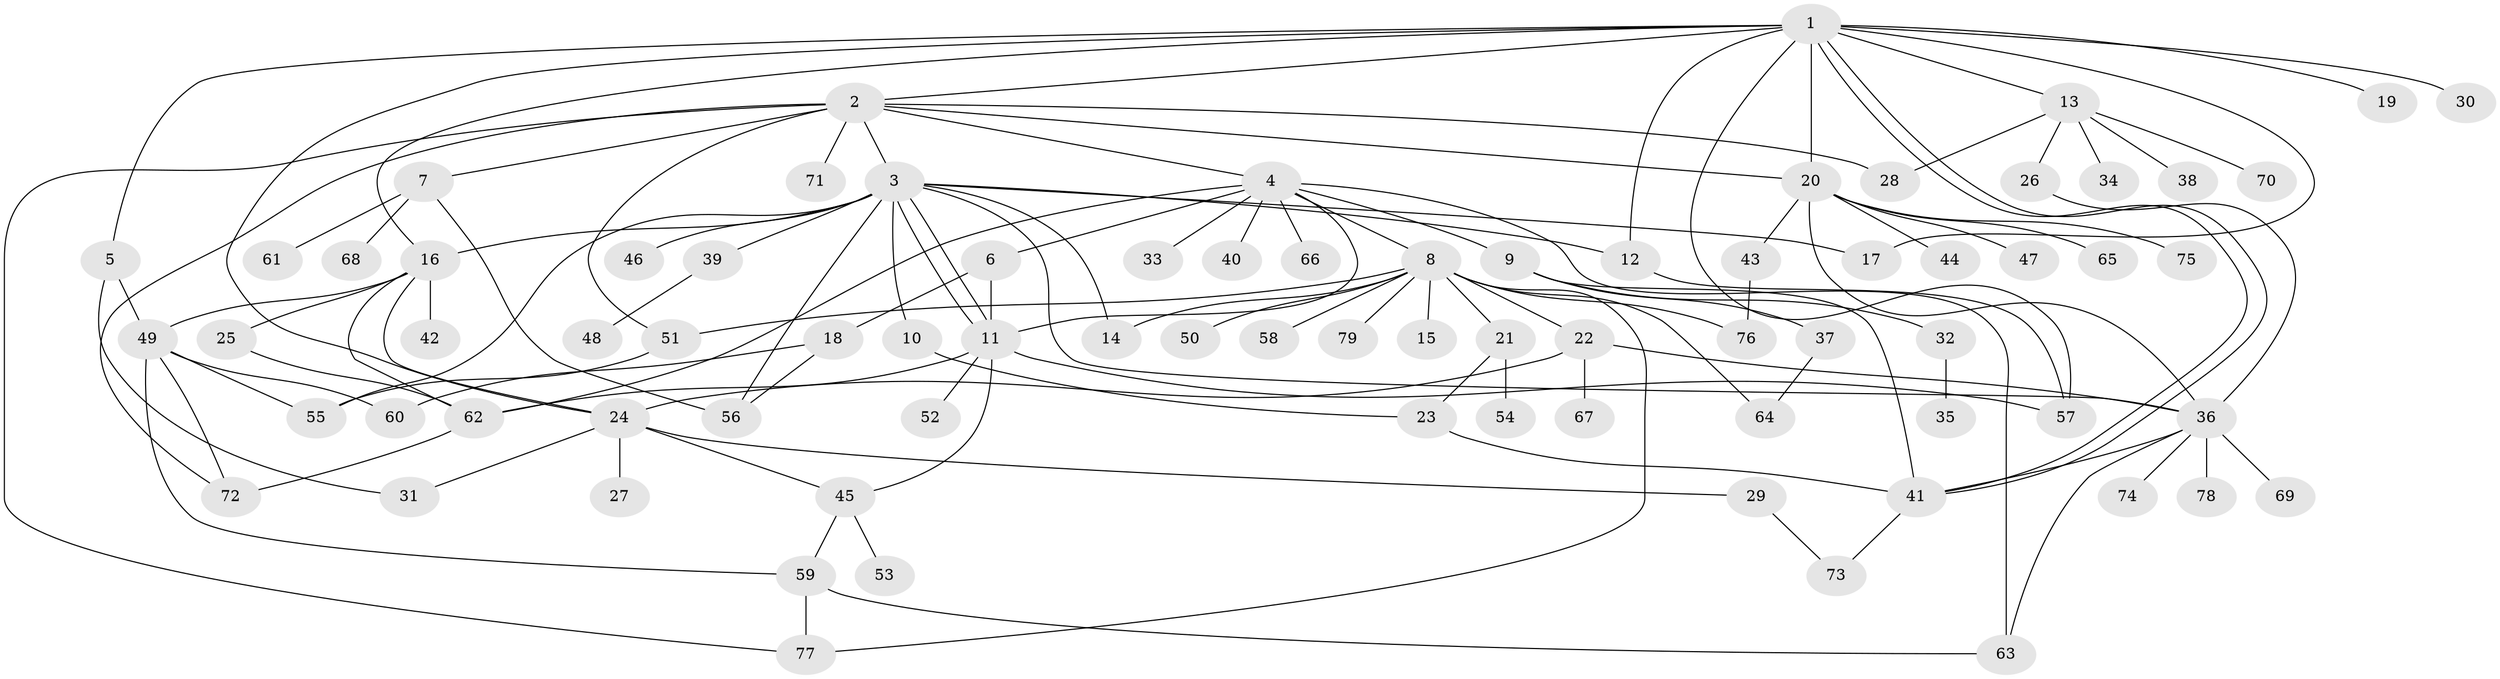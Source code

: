 // coarse degree distribution, {15: 0.017241379310344827, 12: 0.017241379310344827, 16: 0.017241379310344827, 11: 0.034482758620689655, 7: 0.034482758620689655, 3: 0.10344827586206896, 4: 0.06896551724137931, 2: 0.1896551724137931, 1: 0.4482758620689655, 10: 0.017241379310344827, 8: 0.017241379310344827, 6: 0.017241379310344827, 5: 0.017241379310344827}
// Generated by graph-tools (version 1.1) at 2025/41/03/06/25 10:41:47]
// undirected, 79 vertices, 121 edges
graph export_dot {
graph [start="1"]
  node [color=gray90,style=filled];
  1;
  2;
  3;
  4;
  5;
  6;
  7;
  8;
  9;
  10;
  11;
  12;
  13;
  14;
  15;
  16;
  17;
  18;
  19;
  20;
  21;
  22;
  23;
  24;
  25;
  26;
  27;
  28;
  29;
  30;
  31;
  32;
  33;
  34;
  35;
  36;
  37;
  38;
  39;
  40;
  41;
  42;
  43;
  44;
  45;
  46;
  47;
  48;
  49;
  50;
  51;
  52;
  53;
  54;
  55;
  56;
  57;
  58;
  59;
  60;
  61;
  62;
  63;
  64;
  65;
  66;
  67;
  68;
  69;
  70;
  71;
  72;
  73;
  74;
  75;
  76;
  77;
  78;
  79;
  1 -- 2;
  1 -- 5;
  1 -- 12;
  1 -- 13;
  1 -- 16;
  1 -- 17;
  1 -- 19;
  1 -- 20;
  1 -- 24;
  1 -- 30;
  1 -- 41;
  1 -- 41;
  1 -- 57;
  2 -- 3;
  2 -- 4;
  2 -- 7;
  2 -- 20;
  2 -- 28;
  2 -- 51;
  2 -- 71;
  2 -- 72;
  2 -- 77;
  3 -- 10;
  3 -- 11;
  3 -- 11;
  3 -- 12;
  3 -- 14;
  3 -- 16;
  3 -- 17;
  3 -- 36;
  3 -- 39;
  3 -- 46;
  3 -- 55;
  3 -- 56;
  4 -- 6;
  4 -- 8;
  4 -- 9;
  4 -- 11;
  4 -- 33;
  4 -- 40;
  4 -- 62;
  4 -- 63;
  4 -- 66;
  5 -- 31;
  5 -- 49;
  6 -- 11;
  6 -- 18;
  7 -- 56;
  7 -- 61;
  7 -- 68;
  8 -- 14;
  8 -- 15;
  8 -- 21;
  8 -- 22;
  8 -- 50;
  8 -- 51;
  8 -- 58;
  8 -- 64;
  8 -- 76;
  8 -- 77;
  8 -- 79;
  9 -- 32;
  9 -- 37;
  9 -- 41;
  10 -- 23;
  11 -- 45;
  11 -- 52;
  11 -- 57;
  11 -- 62;
  12 -- 57;
  13 -- 26;
  13 -- 28;
  13 -- 34;
  13 -- 38;
  13 -- 70;
  16 -- 24;
  16 -- 25;
  16 -- 42;
  16 -- 49;
  16 -- 62;
  18 -- 56;
  18 -- 60;
  20 -- 36;
  20 -- 43;
  20 -- 44;
  20 -- 47;
  20 -- 65;
  20 -- 75;
  21 -- 23;
  21 -- 54;
  22 -- 24;
  22 -- 36;
  22 -- 67;
  23 -- 41;
  24 -- 27;
  24 -- 29;
  24 -- 31;
  24 -- 45;
  25 -- 62;
  26 -- 36;
  29 -- 73;
  32 -- 35;
  36 -- 41;
  36 -- 63;
  36 -- 69;
  36 -- 74;
  36 -- 78;
  37 -- 64;
  39 -- 48;
  41 -- 73;
  43 -- 76;
  45 -- 53;
  45 -- 59;
  49 -- 55;
  49 -- 59;
  49 -- 60;
  49 -- 72;
  51 -- 55;
  59 -- 63;
  59 -- 77;
  62 -- 72;
}
